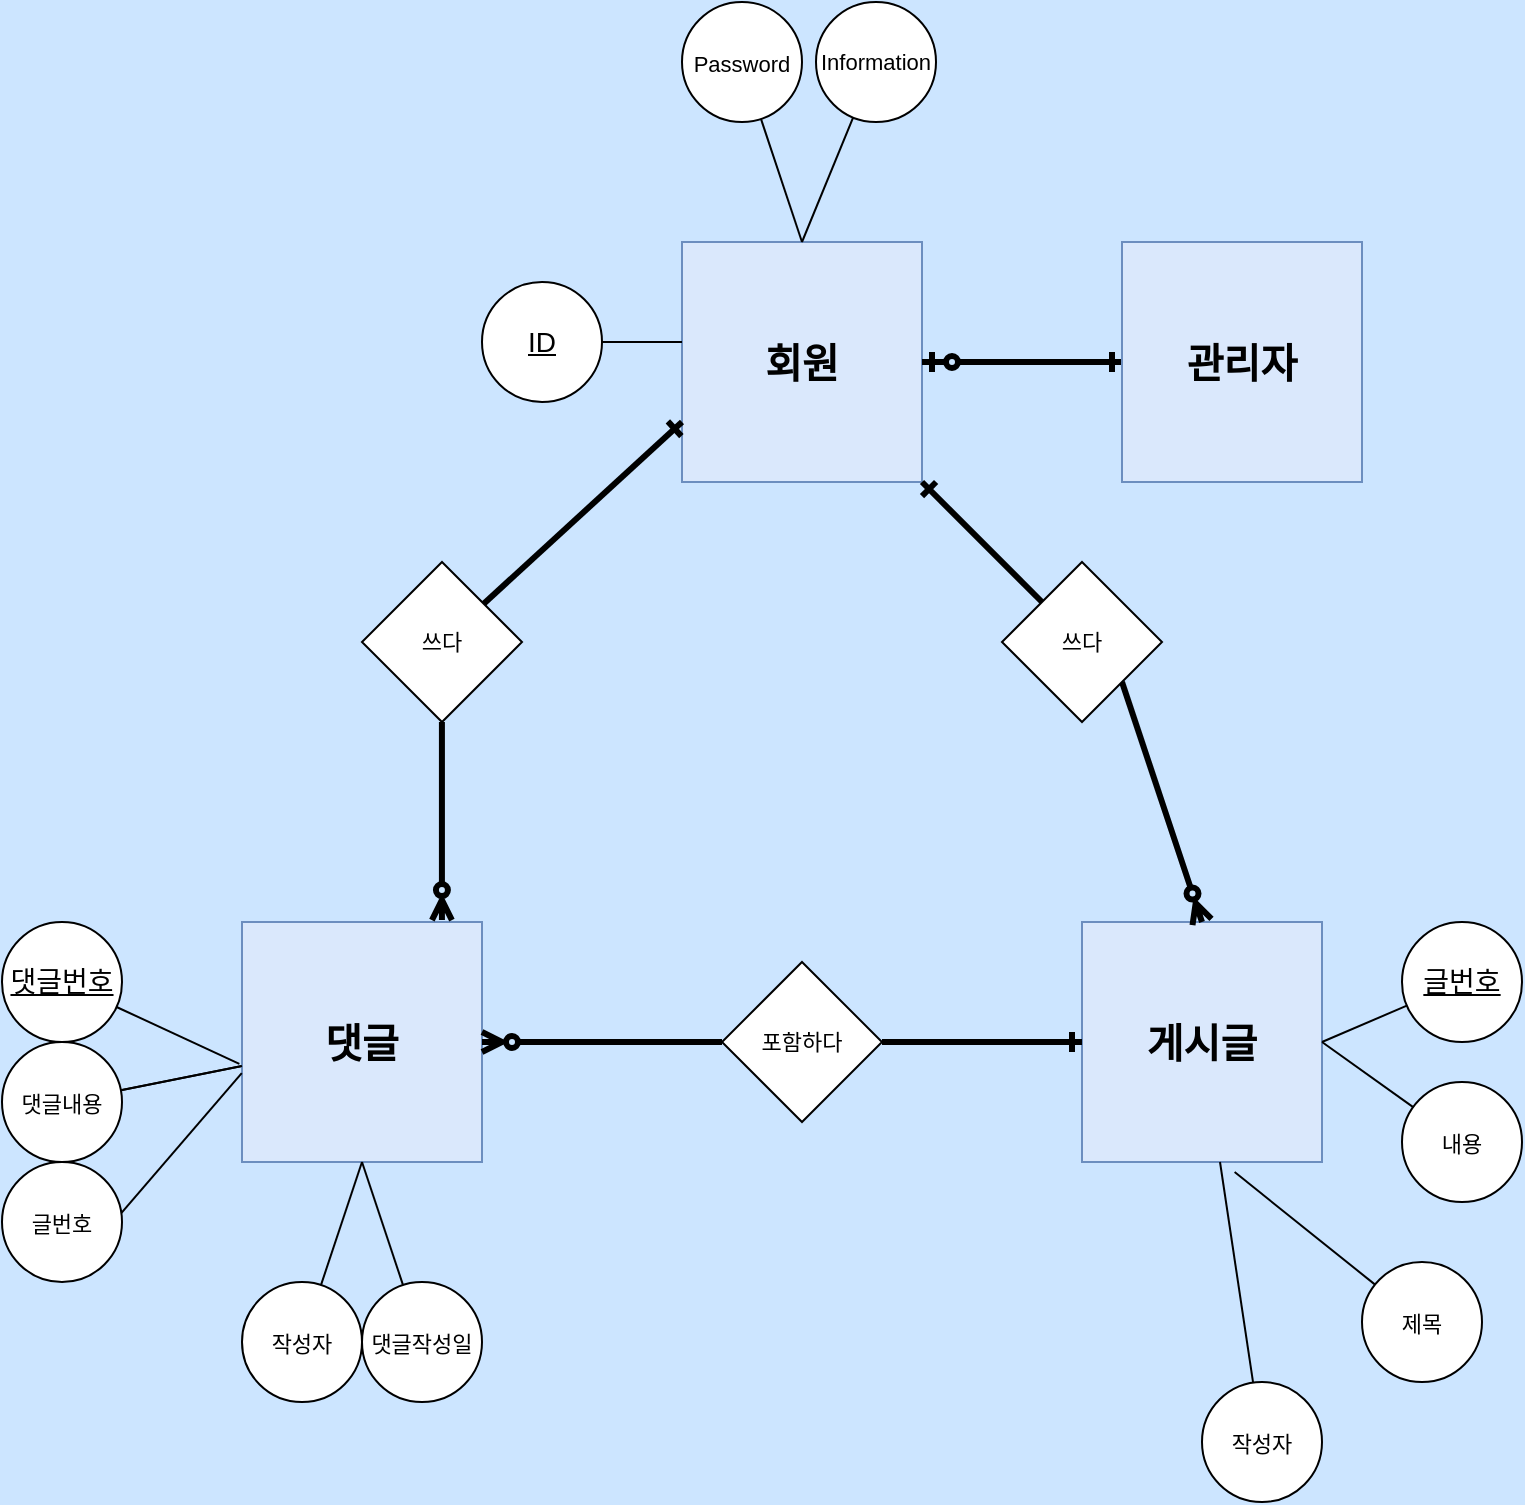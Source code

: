 <mxfile version="17.5.0" type="device"><diagram id="R2lEEEUBdFMjLlhIrx00" name="Page-1"><mxGraphModel dx="1643" dy="2064" grid="1" gridSize="20" guides="1" tooltips="1" connect="1" arrows="1" fold="1" page="1" pageScale="1" pageWidth="827" pageHeight="1169" background="#CCE5FF" math="0" shadow="0" extFonts="Permanent Marker^https://fonts.googleapis.com/css?family=Permanent+Marker"><root><mxCell id="0"/><mxCell id="1" parent="0"/><mxCell id="DJvpZp6XRReel0K6s8tc-11" style="edgeStyle=orthogonalEdgeStyle;rounded=0;orthogonalLoop=1;jettySize=auto;html=1;exitX=0.5;exitY=0;exitDx=0;exitDy=0;fontSize=11;" edge="1" parent="1" source="DJvpZp6XRReel0K6s8tc-1"><mxGeometry relative="1" as="geometry"><mxPoint x="340" y="40" as="targetPoint"/></mxGeometry></mxCell><mxCell id="DJvpZp6XRReel0K6s8tc-1" value="회원&lt;br&gt;" style="whiteSpace=wrap;html=1;aspect=fixed;fontSize=20;fontStyle=1;fillColor=#dae8fc;strokeColor=#6c8ebf;" vertex="1" parent="1"><mxGeometry x="280" y="40" width="120" height="120" as="geometry"/></mxCell><mxCell id="DJvpZp6XRReel0K6s8tc-2" value="게시글" style="whiteSpace=wrap;html=1;aspect=fixed;fontSize=20;fontStyle=1;fillColor=#dae8fc;strokeColor=#6c8ebf;" vertex="1" parent="1"><mxGeometry x="480" y="380" width="120" height="120" as="geometry"/></mxCell><mxCell id="DJvpZp6XRReel0K6s8tc-61" value="" style="edgeStyle=none;rounded=0;orthogonalLoop=1;jettySize=auto;html=1;fontSize=11;endArrow=none;endFill=0;" edge="1" parent="1" source="DJvpZp6XRReel0K6s8tc-3" target="DJvpZp6XRReel0K6s8tc-31"><mxGeometry relative="1" as="geometry"/></mxCell><mxCell id="DJvpZp6XRReel0K6s8tc-3" value="댓글" style="whiteSpace=wrap;html=1;aspect=fixed;fontSize=20;fontStyle=1;fillColor=#dae8fc;strokeColor=#6c8ebf;" vertex="1" parent="1"><mxGeometry x="60" y="380" width="120" height="120" as="geometry"/></mxCell><mxCell id="DJvpZp6XRReel0K6s8tc-8" style="edgeStyle=orthogonalEdgeStyle;rounded=0;orthogonalLoop=1;jettySize=auto;html=1;entryX=0;entryY=0.25;entryDx=0;entryDy=0;fontSize=11;endArrow=none;endFill=0;" edge="1" parent="1" source="DJvpZp6XRReel0K6s8tc-5"><mxGeometry relative="1" as="geometry"><mxPoint x="280" y="90" as="targetPoint"/></mxGeometry></mxCell><mxCell id="DJvpZp6XRReel0K6s8tc-5" value="ID" style="ellipse;whiteSpace=wrap;html=1;aspect=fixed;fontSize=14;verticalAlign=middle;fontStyle=4" vertex="1" parent="1"><mxGeometry x="180" y="60" width="60" height="60" as="geometry"/></mxCell><mxCell id="DJvpZp6XRReel0K6s8tc-9" style="rounded=0;orthogonalLoop=1;jettySize=auto;html=1;fontSize=11;entryX=0.5;entryY=0;entryDx=0;entryDy=0;endArrow=none;endFill=0;" edge="1" parent="1" source="DJvpZp6XRReel0K6s8tc-6" target="DJvpZp6XRReel0K6s8tc-1"><mxGeometry relative="1" as="geometry"><mxPoint x="377" y="40" as="targetPoint"/></mxGeometry></mxCell><mxCell id="DJvpZp6XRReel0K6s8tc-6" value="Information" style="ellipse;whiteSpace=wrap;html=1;aspect=fixed;fontSize=11;" vertex="1" parent="1"><mxGeometry x="347" y="-80" width="60" height="60" as="geometry"/></mxCell><mxCell id="DJvpZp6XRReel0K6s8tc-13" style="rounded=0;orthogonalLoop=1;jettySize=auto;html=1;entryX=0.5;entryY=0;entryDx=0;entryDy=0;fontSize=11;endArrow=none;endFill=0;" edge="1" parent="1" source="DJvpZp6XRReel0K6s8tc-7" target="DJvpZp6XRReel0K6s8tc-1"><mxGeometry relative="1" as="geometry"><mxPoint x="309.96" y="42.04" as="targetPoint"/></mxGeometry></mxCell><mxCell id="DJvpZp6XRReel0K6s8tc-7" value="&lt;font style=&quot;font-size: 11px&quot;&gt;Password&lt;/font&gt;" style="ellipse;whiteSpace=wrap;html=1;aspect=fixed;fontSize=14;" vertex="1" parent="1"><mxGeometry x="280" y="-80" width="60" height="60" as="geometry"/></mxCell><mxCell id="DJvpZp6XRReel0K6s8tc-26" style="rounded=0;orthogonalLoop=1;jettySize=auto;html=1;entryX=1;entryY=0.5;entryDx=0;entryDy=0;fontSize=11;endArrow=none;endFill=0;" edge="1" parent="1" source="DJvpZp6XRReel0K6s8tc-22" target="DJvpZp6XRReel0K6s8tc-2"><mxGeometry relative="1" as="geometry"/></mxCell><mxCell id="DJvpZp6XRReel0K6s8tc-22" value="글번호" style="ellipse;whiteSpace=wrap;html=1;aspect=fixed;fontSize=14;verticalAlign=middle;fontStyle=4" vertex="1" parent="1"><mxGeometry x="640" y="380" width="60" height="60" as="geometry"/></mxCell><mxCell id="DJvpZp6XRReel0K6s8tc-36" value="" style="rounded=0;orthogonalLoop=1;jettySize=auto;html=1;fontSize=11;endArrow=none;endFill=0;" edge="1" parent="1" source="DJvpZp6XRReel0K6s8tc-23" target="DJvpZp6XRReel0K6s8tc-2"><mxGeometry relative="1" as="geometry"/></mxCell><mxCell id="DJvpZp6XRReel0K6s8tc-23" value="&lt;font style=&quot;font-size: 11px&quot;&gt;작성자&lt;/font&gt;" style="ellipse;whiteSpace=wrap;html=1;aspect=fixed;fontSize=14;" vertex="1" parent="1"><mxGeometry x="540" y="610" width="60" height="60" as="geometry"/></mxCell><mxCell id="DJvpZp6XRReel0K6s8tc-28" value="" style="rounded=0;orthogonalLoop=1;jettySize=auto;html=1;fontSize=11;endArrow=none;endFill=0;entryX=0.636;entryY=1.042;entryDx=0;entryDy=0;entryPerimeter=0;" edge="1" parent="1" source="DJvpZp6XRReel0K6s8tc-24" target="DJvpZp6XRReel0K6s8tc-2"><mxGeometry relative="1" as="geometry"/></mxCell><mxCell id="DJvpZp6XRReel0K6s8tc-24" value="&lt;font style=&quot;font-size: 11px&quot;&gt;제목&lt;br&gt;&lt;/font&gt;" style="ellipse;whiteSpace=wrap;html=1;aspect=fixed;fontSize=14;" vertex="1" parent="1"><mxGeometry x="620" y="550" width="60" height="60" as="geometry"/></mxCell><mxCell id="DJvpZp6XRReel0K6s8tc-27" value="" style="rounded=0;orthogonalLoop=1;jettySize=auto;html=1;fontSize=11;endArrow=none;endFill=0;entryX=1;entryY=0.5;entryDx=0;entryDy=0;" edge="1" parent="1" source="DJvpZp6XRReel0K6s8tc-25" target="DJvpZp6XRReel0K6s8tc-2"><mxGeometry relative="1" as="geometry"/></mxCell><mxCell id="DJvpZp6XRReel0K6s8tc-25" value="&lt;font style=&quot;font-size: 11px&quot;&gt;내용&lt;br&gt;&lt;/font&gt;" style="ellipse;whiteSpace=wrap;html=1;aspect=fixed;fontSize=14;" vertex="1" parent="1"><mxGeometry x="640" y="460" width="60" height="60" as="geometry"/></mxCell><mxCell id="DJvpZp6XRReel0K6s8tc-39" value="" style="rounded=0;orthogonalLoop=1;jettySize=auto;html=1;fontSize=11;endArrow=none;endFill=0;entryX=-0.011;entryY=0.591;entryDx=0;entryDy=0;entryPerimeter=0;" edge="1" parent="1" source="DJvpZp6XRReel0K6s8tc-30" target="DJvpZp6XRReel0K6s8tc-3"><mxGeometry relative="1" as="geometry"/></mxCell><mxCell id="DJvpZp6XRReel0K6s8tc-30" value="댓글번호" style="ellipse;whiteSpace=wrap;html=1;aspect=fixed;fontSize=14;verticalAlign=middle;fontStyle=4" vertex="1" parent="1"><mxGeometry x="-60" y="380" width="60" height="60" as="geometry"/></mxCell><mxCell id="DJvpZp6XRReel0K6s8tc-40" value="" style="rounded=0;orthogonalLoop=1;jettySize=auto;html=1;fontSize=11;endArrow=none;endFill=0;" edge="1" parent="1" source="DJvpZp6XRReel0K6s8tc-31" target="DJvpZp6XRReel0K6s8tc-3"><mxGeometry relative="1" as="geometry"/></mxCell><mxCell id="DJvpZp6XRReel0K6s8tc-31" value="&lt;font style=&quot;font-size: 11px&quot;&gt;댓글내용&lt;/font&gt;" style="ellipse;whiteSpace=wrap;html=1;aspect=fixed;fontSize=14;" vertex="1" parent="1"><mxGeometry x="-60" y="440" width="60" height="60" as="geometry"/></mxCell><mxCell id="DJvpZp6XRReel0K6s8tc-41" value="" style="rounded=0;orthogonalLoop=1;jettySize=auto;html=1;fontSize=11;endArrow=none;endFill=0;" edge="1" parent="1" source="DJvpZp6XRReel0K6s8tc-32"><mxGeometry relative="1" as="geometry"><mxPoint x="120" y="500" as="targetPoint"/></mxGeometry></mxCell><mxCell id="DJvpZp6XRReel0K6s8tc-32" value="&lt;font style=&quot;font-size: 11px&quot;&gt;작성자&lt;br&gt;&lt;/font&gt;" style="ellipse;whiteSpace=wrap;html=1;aspect=fixed;fontSize=14;" vertex="1" parent="1"><mxGeometry x="60" y="560" width="60" height="60" as="geometry"/></mxCell><mxCell id="DJvpZp6XRReel0K6s8tc-42" value="" style="rounded=0;orthogonalLoop=1;jettySize=auto;html=1;fontSize=11;endArrow=none;endFill=0;entryX=0.5;entryY=1;entryDx=0;entryDy=0;" edge="1" parent="1" source="DJvpZp6XRReel0K6s8tc-33" target="DJvpZp6XRReel0K6s8tc-3"><mxGeometry relative="1" as="geometry"/></mxCell><mxCell id="DJvpZp6XRReel0K6s8tc-33" value="&lt;font style=&quot;font-size: 11px&quot;&gt;댓글작성일&lt;br&gt;&lt;/font&gt;" style="ellipse;whiteSpace=wrap;html=1;aspect=fixed;fontSize=14;" vertex="1" parent="1"><mxGeometry x="120" y="560" width="60" height="60" as="geometry"/></mxCell><mxCell id="DJvpZp6XRReel0K6s8tc-49" style="rounded=0;orthogonalLoop=1;jettySize=auto;html=1;exitX=0.5;exitY=1;exitDx=0;exitDy=0;fontSize=11;endArrow=none;endFill=0;entryX=-0.001;entryY=0.63;entryDx=0;entryDy=0;entryPerimeter=0;" edge="1" parent="1" source="DJvpZp6XRReel0K6s8tc-34" target="DJvpZp6XRReel0K6s8tc-3"><mxGeometry relative="1" as="geometry"><mxPoint x="20" y="600" as="targetPoint"/></mxGeometry></mxCell><mxCell id="DJvpZp6XRReel0K6s8tc-34" value="&lt;font style=&quot;font-size: 11px&quot;&gt;글번호&lt;br&gt;&lt;/font&gt;" style="ellipse;whiteSpace=wrap;html=1;aspect=fixed;fontSize=14;" vertex="1" parent="1"><mxGeometry x="-60" y="500" width="60" height="60" as="geometry"/></mxCell><mxCell id="DJvpZp6XRReel0K6s8tc-55" style="edgeStyle=orthogonalEdgeStyle;rounded=0;orthogonalLoop=1;jettySize=auto;html=1;entryX=0;entryY=0.5;entryDx=0;entryDy=0;fontSize=11;endArrow=ERone;endFill=0;strokeWidth=3;" edge="1" parent="1" source="DJvpZp6XRReel0K6s8tc-50" target="DJvpZp6XRReel0K6s8tc-2"><mxGeometry relative="1" as="geometry"/></mxCell><mxCell id="DJvpZp6XRReel0K6s8tc-56" style="edgeStyle=orthogonalEdgeStyle;rounded=0;orthogonalLoop=1;jettySize=auto;html=1;entryX=1;entryY=0.5;entryDx=0;entryDy=0;fontSize=11;endArrow=ERzeroToMany;endFill=0;strokeWidth=3;" edge="1" parent="1" source="DJvpZp6XRReel0K6s8tc-50" target="DJvpZp6XRReel0K6s8tc-3"><mxGeometry relative="1" as="geometry"/></mxCell><mxCell id="DJvpZp6XRReel0K6s8tc-50" value="포함하다" style="rhombus;whiteSpace=wrap;html=1;fontSize=11;" vertex="1" parent="1"><mxGeometry x="300" y="400" width="80" height="80" as="geometry"/></mxCell><mxCell id="DJvpZp6XRReel0K6s8tc-59" style="edgeStyle=orthogonalEdgeStyle;rounded=0;orthogonalLoop=1;jettySize=auto;html=1;entryX=0.833;entryY=-0.008;entryDx=0;entryDy=0;entryPerimeter=0;fontSize=11;endArrow=ERzeroToMany;endFill=0;strokeWidth=3;" edge="1" parent="1" source="DJvpZp6XRReel0K6s8tc-51" target="DJvpZp6XRReel0K6s8tc-3"><mxGeometry relative="1" as="geometry"/></mxCell><mxCell id="DJvpZp6XRReel0K6s8tc-60" value="" style="rounded=0;orthogonalLoop=1;jettySize=auto;html=1;fontSize=11;endArrow=ERone;endFill=0;entryX=0;entryY=0.75;entryDx=0;entryDy=0;strokeWidth=3;" edge="1" parent="1" source="DJvpZp6XRReel0K6s8tc-51" target="DJvpZp6XRReel0K6s8tc-1"><mxGeometry relative="1" as="geometry"/></mxCell><mxCell id="DJvpZp6XRReel0K6s8tc-51" value="쓰다" style="rhombus;whiteSpace=wrap;html=1;fontSize=11;" vertex="1" parent="1"><mxGeometry x="120" y="200" width="80" height="80" as="geometry"/></mxCell><mxCell id="DJvpZp6XRReel0K6s8tc-53" style="rounded=0;orthogonalLoop=1;jettySize=auto;html=1;exitX=0;exitY=0;exitDx=0;exitDy=0;entryX=1;entryY=1;entryDx=0;entryDy=0;fontSize=11;endArrow=ERone;endFill=0;strokeWidth=3;" edge="1" parent="1" source="DJvpZp6XRReel0K6s8tc-52" target="DJvpZp6XRReel0K6s8tc-1"><mxGeometry relative="1" as="geometry"/></mxCell><mxCell id="DJvpZp6XRReel0K6s8tc-54" style="rounded=0;orthogonalLoop=1;jettySize=auto;html=1;entryX=0.5;entryY=0;entryDx=0;entryDy=0;fontSize=11;endArrow=ERzeroToMany;endFill=0;exitX=1;exitY=1;exitDx=0;exitDy=0;strokeWidth=3;" edge="1" parent="1" source="DJvpZp6XRReel0K6s8tc-52" target="DJvpZp6XRReel0K6s8tc-2"><mxGeometry relative="1" as="geometry"/></mxCell><mxCell id="DJvpZp6XRReel0K6s8tc-52" value="쓰다" style="rhombus;whiteSpace=wrap;html=1;fontSize=11;" vertex="1" parent="1"><mxGeometry x="440" y="200" width="80" height="80" as="geometry"/></mxCell><mxCell id="DJvpZp6XRReel0K6s8tc-66" value="" style="edgeStyle=none;rounded=0;orthogonalLoop=1;jettySize=auto;html=1;fontSize=11;endArrow=ERzeroToOne;endFill=0;strokeWidth=3;entryX=1;entryY=0.5;entryDx=0;entryDy=0;startArrow=ERone;startFill=0;" edge="1" parent="1" source="DJvpZp6XRReel0K6s8tc-65" target="DJvpZp6XRReel0K6s8tc-1"><mxGeometry relative="1" as="geometry"><mxPoint x="420" y="100" as="targetPoint"/></mxGeometry></mxCell><mxCell id="DJvpZp6XRReel0K6s8tc-65" value="관리자" style="whiteSpace=wrap;html=1;aspect=fixed;fontSize=20;fontStyle=1;fillColor=#dae8fc;strokeColor=#6c8ebf;" vertex="1" parent="1"><mxGeometry x="500" y="40" width="120" height="120" as="geometry"/></mxCell></root></mxGraphModel></diagram></mxfile>